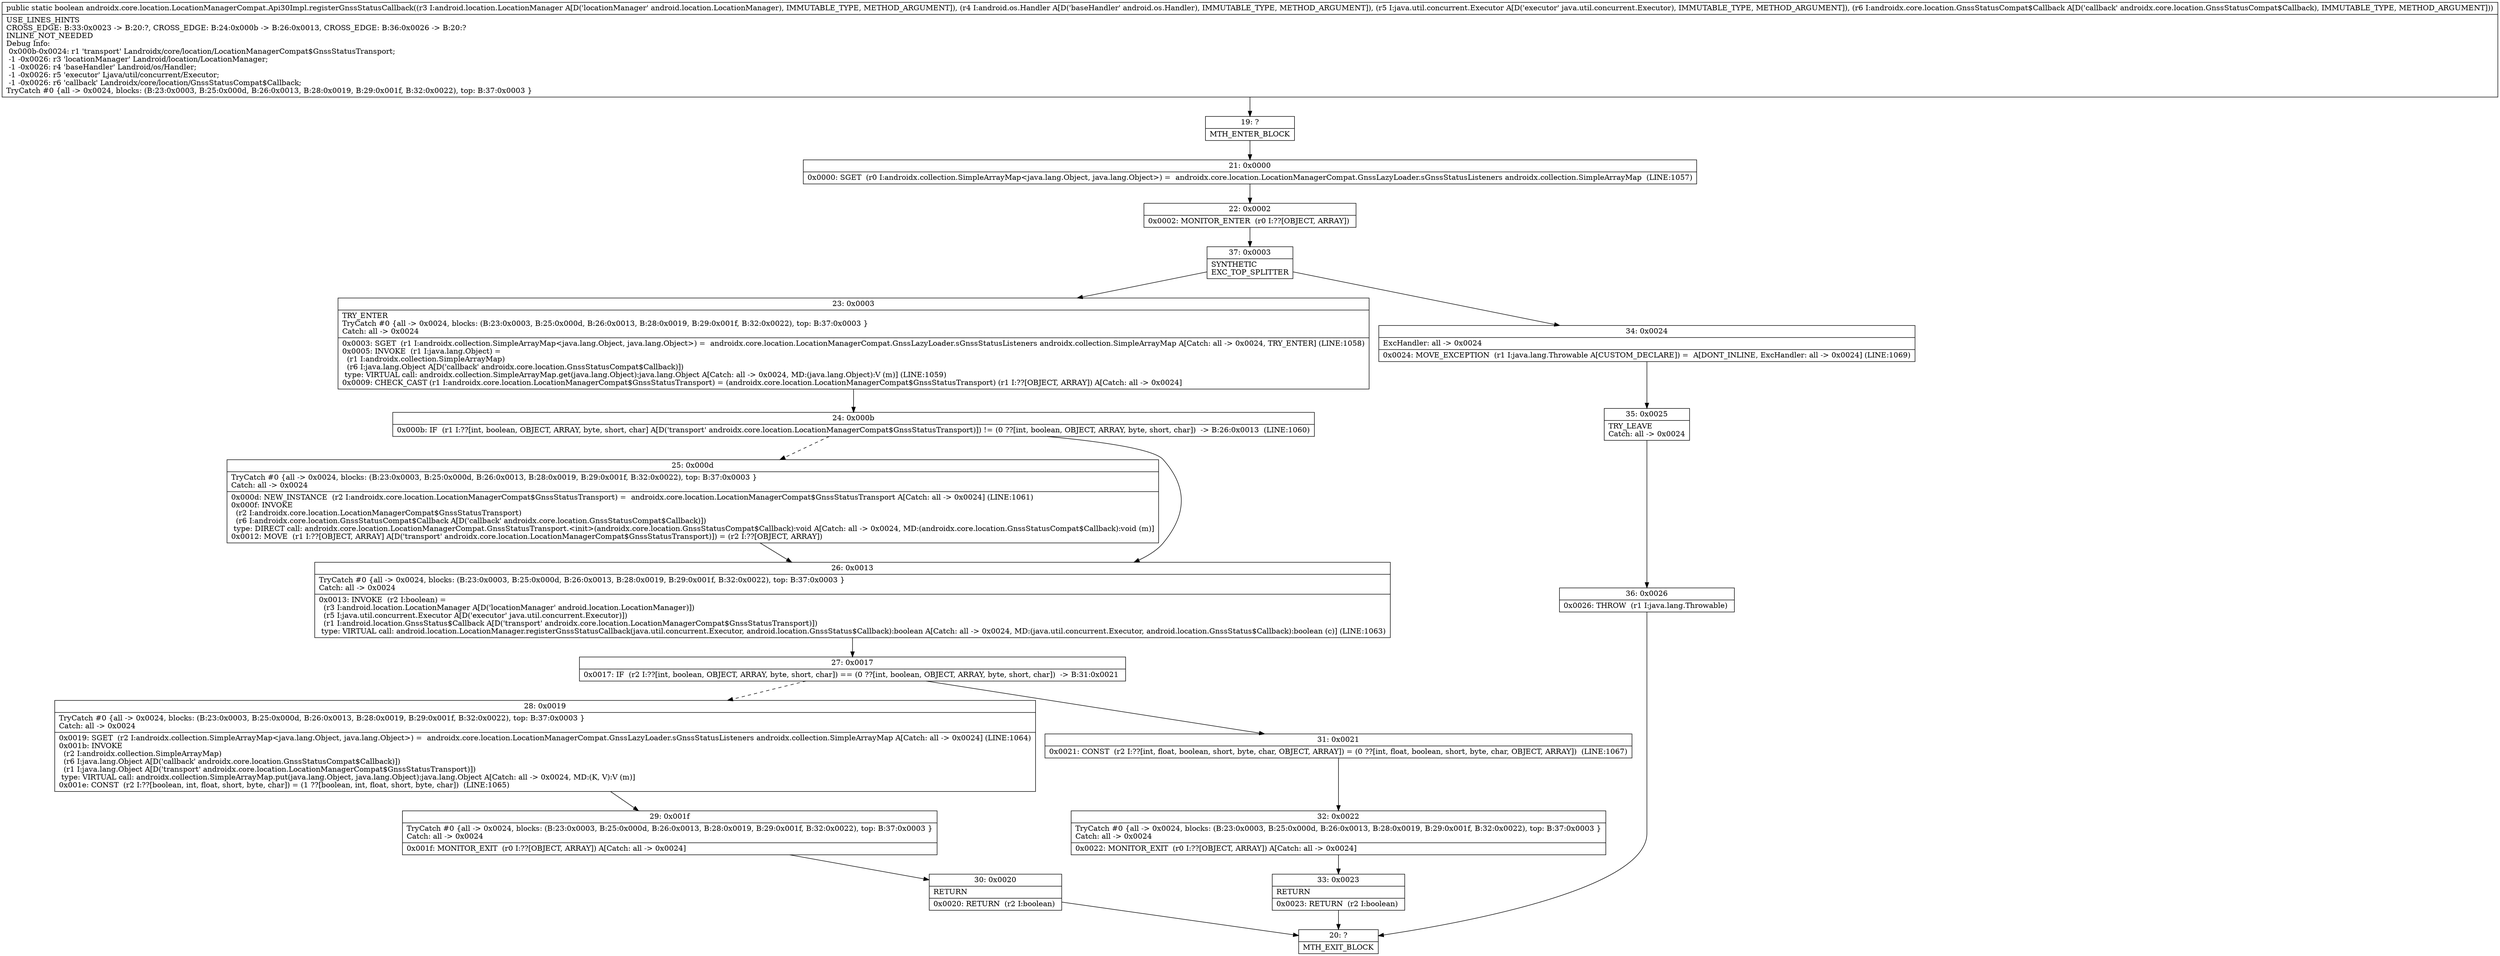 digraph "CFG forandroidx.core.location.LocationManagerCompat.Api30Impl.registerGnssStatusCallback(Landroid\/location\/LocationManager;Landroid\/os\/Handler;Ljava\/util\/concurrent\/Executor;Landroidx\/core\/location\/GnssStatusCompat$Callback;)Z" {
Node_19 [shape=record,label="{19\:\ ?|MTH_ENTER_BLOCK\l}"];
Node_21 [shape=record,label="{21\:\ 0x0000|0x0000: SGET  (r0 I:androidx.collection.SimpleArrayMap\<java.lang.Object, java.lang.Object\>) =  androidx.core.location.LocationManagerCompat.GnssLazyLoader.sGnssStatusListeners androidx.collection.SimpleArrayMap  (LINE:1057)\l}"];
Node_22 [shape=record,label="{22\:\ 0x0002|0x0002: MONITOR_ENTER  (r0 I:??[OBJECT, ARRAY]) \l}"];
Node_37 [shape=record,label="{37\:\ 0x0003|SYNTHETIC\lEXC_TOP_SPLITTER\l}"];
Node_23 [shape=record,label="{23\:\ 0x0003|TRY_ENTER\lTryCatch #0 \{all \-\> 0x0024, blocks: (B:23:0x0003, B:25:0x000d, B:26:0x0013, B:28:0x0019, B:29:0x001f, B:32:0x0022), top: B:37:0x0003 \}\lCatch: all \-\> 0x0024\l|0x0003: SGET  (r1 I:androidx.collection.SimpleArrayMap\<java.lang.Object, java.lang.Object\>) =  androidx.core.location.LocationManagerCompat.GnssLazyLoader.sGnssStatusListeners androidx.collection.SimpleArrayMap A[Catch: all \-\> 0x0024, TRY_ENTER] (LINE:1058)\l0x0005: INVOKE  (r1 I:java.lang.Object) = \l  (r1 I:androidx.collection.SimpleArrayMap)\l  (r6 I:java.lang.Object A[D('callback' androidx.core.location.GnssStatusCompat$Callback)])\l type: VIRTUAL call: androidx.collection.SimpleArrayMap.get(java.lang.Object):java.lang.Object A[Catch: all \-\> 0x0024, MD:(java.lang.Object):V (m)] (LINE:1059)\l0x0009: CHECK_CAST (r1 I:androidx.core.location.LocationManagerCompat$GnssStatusTransport) = (androidx.core.location.LocationManagerCompat$GnssStatusTransport) (r1 I:??[OBJECT, ARRAY]) A[Catch: all \-\> 0x0024]\l}"];
Node_24 [shape=record,label="{24\:\ 0x000b|0x000b: IF  (r1 I:??[int, boolean, OBJECT, ARRAY, byte, short, char] A[D('transport' androidx.core.location.LocationManagerCompat$GnssStatusTransport)]) != (0 ??[int, boolean, OBJECT, ARRAY, byte, short, char])  \-\> B:26:0x0013  (LINE:1060)\l}"];
Node_25 [shape=record,label="{25\:\ 0x000d|TryCatch #0 \{all \-\> 0x0024, blocks: (B:23:0x0003, B:25:0x000d, B:26:0x0013, B:28:0x0019, B:29:0x001f, B:32:0x0022), top: B:37:0x0003 \}\lCatch: all \-\> 0x0024\l|0x000d: NEW_INSTANCE  (r2 I:androidx.core.location.LocationManagerCompat$GnssStatusTransport) =  androidx.core.location.LocationManagerCompat$GnssStatusTransport A[Catch: all \-\> 0x0024] (LINE:1061)\l0x000f: INVOKE  \l  (r2 I:androidx.core.location.LocationManagerCompat$GnssStatusTransport)\l  (r6 I:androidx.core.location.GnssStatusCompat$Callback A[D('callback' androidx.core.location.GnssStatusCompat$Callback)])\l type: DIRECT call: androidx.core.location.LocationManagerCompat.GnssStatusTransport.\<init\>(androidx.core.location.GnssStatusCompat$Callback):void A[Catch: all \-\> 0x0024, MD:(androidx.core.location.GnssStatusCompat$Callback):void (m)]\l0x0012: MOVE  (r1 I:??[OBJECT, ARRAY] A[D('transport' androidx.core.location.LocationManagerCompat$GnssStatusTransport)]) = (r2 I:??[OBJECT, ARRAY]) \l}"];
Node_26 [shape=record,label="{26\:\ 0x0013|TryCatch #0 \{all \-\> 0x0024, blocks: (B:23:0x0003, B:25:0x000d, B:26:0x0013, B:28:0x0019, B:29:0x001f, B:32:0x0022), top: B:37:0x0003 \}\lCatch: all \-\> 0x0024\l|0x0013: INVOKE  (r2 I:boolean) = \l  (r3 I:android.location.LocationManager A[D('locationManager' android.location.LocationManager)])\l  (r5 I:java.util.concurrent.Executor A[D('executor' java.util.concurrent.Executor)])\l  (r1 I:android.location.GnssStatus$Callback A[D('transport' androidx.core.location.LocationManagerCompat$GnssStatusTransport)])\l type: VIRTUAL call: android.location.LocationManager.registerGnssStatusCallback(java.util.concurrent.Executor, android.location.GnssStatus$Callback):boolean A[Catch: all \-\> 0x0024, MD:(java.util.concurrent.Executor, android.location.GnssStatus$Callback):boolean (c)] (LINE:1063)\l}"];
Node_27 [shape=record,label="{27\:\ 0x0017|0x0017: IF  (r2 I:??[int, boolean, OBJECT, ARRAY, byte, short, char]) == (0 ??[int, boolean, OBJECT, ARRAY, byte, short, char])  \-\> B:31:0x0021 \l}"];
Node_28 [shape=record,label="{28\:\ 0x0019|TryCatch #0 \{all \-\> 0x0024, blocks: (B:23:0x0003, B:25:0x000d, B:26:0x0013, B:28:0x0019, B:29:0x001f, B:32:0x0022), top: B:37:0x0003 \}\lCatch: all \-\> 0x0024\l|0x0019: SGET  (r2 I:androidx.collection.SimpleArrayMap\<java.lang.Object, java.lang.Object\>) =  androidx.core.location.LocationManagerCompat.GnssLazyLoader.sGnssStatusListeners androidx.collection.SimpleArrayMap A[Catch: all \-\> 0x0024] (LINE:1064)\l0x001b: INVOKE  \l  (r2 I:androidx.collection.SimpleArrayMap)\l  (r6 I:java.lang.Object A[D('callback' androidx.core.location.GnssStatusCompat$Callback)])\l  (r1 I:java.lang.Object A[D('transport' androidx.core.location.LocationManagerCompat$GnssStatusTransport)])\l type: VIRTUAL call: androidx.collection.SimpleArrayMap.put(java.lang.Object, java.lang.Object):java.lang.Object A[Catch: all \-\> 0x0024, MD:(K, V):V (m)]\l0x001e: CONST  (r2 I:??[boolean, int, float, short, byte, char]) = (1 ??[boolean, int, float, short, byte, char])  (LINE:1065)\l}"];
Node_29 [shape=record,label="{29\:\ 0x001f|TryCatch #0 \{all \-\> 0x0024, blocks: (B:23:0x0003, B:25:0x000d, B:26:0x0013, B:28:0x0019, B:29:0x001f, B:32:0x0022), top: B:37:0x0003 \}\lCatch: all \-\> 0x0024\l|0x001f: MONITOR_EXIT  (r0 I:??[OBJECT, ARRAY]) A[Catch: all \-\> 0x0024]\l}"];
Node_30 [shape=record,label="{30\:\ 0x0020|RETURN\l|0x0020: RETURN  (r2 I:boolean) \l}"];
Node_20 [shape=record,label="{20\:\ ?|MTH_EXIT_BLOCK\l}"];
Node_31 [shape=record,label="{31\:\ 0x0021|0x0021: CONST  (r2 I:??[int, float, boolean, short, byte, char, OBJECT, ARRAY]) = (0 ??[int, float, boolean, short, byte, char, OBJECT, ARRAY])  (LINE:1067)\l}"];
Node_32 [shape=record,label="{32\:\ 0x0022|TryCatch #0 \{all \-\> 0x0024, blocks: (B:23:0x0003, B:25:0x000d, B:26:0x0013, B:28:0x0019, B:29:0x001f, B:32:0x0022), top: B:37:0x0003 \}\lCatch: all \-\> 0x0024\l|0x0022: MONITOR_EXIT  (r0 I:??[OBJECT, ARRAY]) A[Catch: all \-\> 0x0024]\l}"];
Node_33 [shape=record,label="{33\:\ 0x0023|RETURN\l|0x0023: RETURN  (r2 I:boolean) \l}"];
Node_34 [shape=record,label="{34\:\ 0x0024|ExcHandler: all \-\> 0x0024\l|0x0024: MOVE_EXCEPTION  (r1 I:java.lang.Throwable A[CUSTOM_DECLARE]) =  A[DONT_INLINE, ExcHandler: all \-\> 0x0024] (LINE:1069)\l}"];
Node_35 [shape=record,label="{35\:\ 0x0025|TRY_LEAVE\lCatch: all \-\> 0x0024\l}"];
Node_36 [shape=record,label="{36\:\ 0x0026|0x0026: THROW  (r1 I:java.lang.Throwable) \l}"];
MethodNode[shape=record,label="{public static boolean androidx.core.location.LocationManagerCompat.Api30Impl.registerGnssStatusCallback((r3 I:android.location.LocationManager A[D('locationManager' android.location.LocationManager), IMMUTABLE_TYPE, METHOD_ARGUMENT]), (r4 I:android.os.Handler A[D('baseHandler' android.os.Handler), IMMUTABLE_TYPE, METHOD_ARGUMENT]), (r5 I:java.util.concurrent.Executor A[D('executor' java.util.concurrent.Executor), IMMUTABLE_TYPE, METHOD_ARGUMENT]), (r6 I:androidx.core.location.GnssStatusCompat$Callback A[D('callback' androidx.core.location.GnssStatusCompat$Callback), IMMUTABLE_TYPE, METHOD_ARGUMENT]))  | USE_LINES_HINTS\lCROSS_EDGE: B:33:0x0023 \-\> B:20:?, CROSS_EDGE: B:24:0x000b \-\> B:26:0x0013, CROSS_EDGE: B:36:0x0026 \-\> B:20:?\lINLINE_NOT_NEEDED\lDebug Info:\l  0x000b\-0x0024: r1 'transport' Landroidx\/core\/location\/LocationManagerCompat$GnssStatusTransport;\l  \-1 \-0x0026: r3 'locationManager' Landroid\/location\/LocationManager;\l  \-1 \-0x0026: r4 'baseHandler' Landroid\/os\/Handler;\l  \-1 \-0x0026: r5 'executor' Ljava\/util\/concurrent\/Executor;\l  \-1 \-0x0026: r6 'callback' Landroidx\/core\/location\/GnssStatusCompat$Callback;\lTryCatch #0 \{all \-\> 0x0024, blocks: (B:23:0x0003, B:25:0x000d, B:26:0x0013, B:28:0x0019, B:29:0x001f, B:32:0x0022), top: B:37:0x0003 \}\l}"];
MethodNode -> Node_19;Node_19 -> Node_21;
Node_21 -> Node_22;
Node_22 -> Node_37;
Node_37 -> Node_23;
Node_37 -> Node_34;
Node_23 -> Node_24;
Node_24 -> Node_25[style=dashed];
Node_24 -> Node_26;
Node_25 -> Node_26;
Node_26 -> Node_27;
Node_27 -> Node_28[style=dashed];
Node_27 -> Node_31;
Node_28 -> Node_29;
Node_29 -> Node_30;
Node_30 -> Node_20;
Node_31 -> Node_32;
Node_32 -> Node_33;
Node_33 -> Node_20;
Node_34 -> Node_35;
Node_35 -> Node_36;
Node_36 -> Node_20;
}

